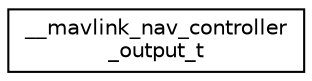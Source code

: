 digraph "Graphical Class Hierarchy"
{
 // INTERACTIVE_SVG=YES
  edge [fontname="Helvetica",fontsize="10",labelfontname="Helvetica",labelfontsize="10"];
  node [fontname="Helvetica",fontsize="10",shape=record];
  rankdir="LR";
  Node1 [label="__mavlink_nav_controller\l_output_t",height=0.2,width=0.4,color="black", fillcolor="white", style="filled",URL="$struct____mavlink__nav__controller__output__t.html"];
}
